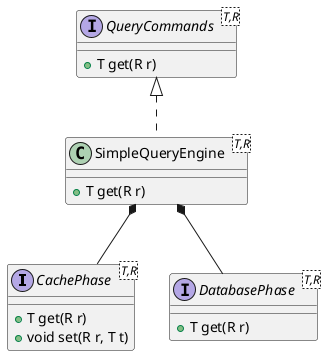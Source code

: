 @startuml
'https://plantuml.com/class-diagram

interface CachePhase<T,R> {
    + T get(R r)
    + void set(R r, T t)
}
interface DatabasePhase<T,R> {
    + T get(R r)
}
interface QueryCommands<T,R> {
    + T get(R r)
}

class SimpleQueryEngine<T,R> {
    + T get(R r)
}

QueryCommands <|.. SimpleQueryEngine
SimpleQueryEngine *-- CachePhase
SimpleQueryEngine *-- DatabasePhase

@enduml